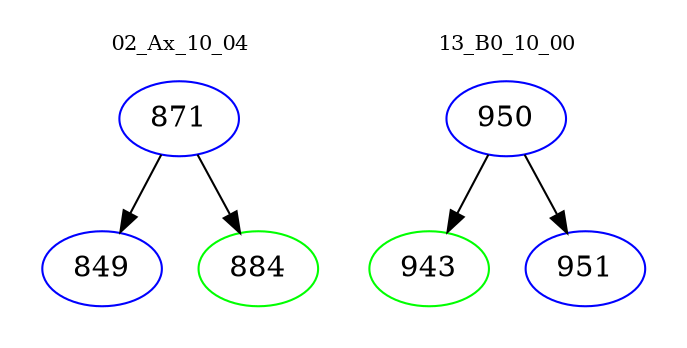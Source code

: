 digraph{
subgraph cluster_0 {
color = white
label = "02_Ax_10_04";
fontsize=10;
T0_871 [label="871", color="blue"]
T0_871 -> T0_849 [color="black"]
T0_849 [label="849", color="blue"]
T0_871 -> T0_884 [color="black"]
T0_884 [label="884", color="green"]
}
subgraph cluster_1 {
color = white
label = "13_B0_10_00";
fontsize=10;
T1_950 [label="950", color="blue"]
T1_950 -> T1_943 [color="black"]
T1_943 [label="943", color="green"]
T1_950 -> T1_951 [color="black"]
T1_951 [label="951", color="blue"]
}
}
